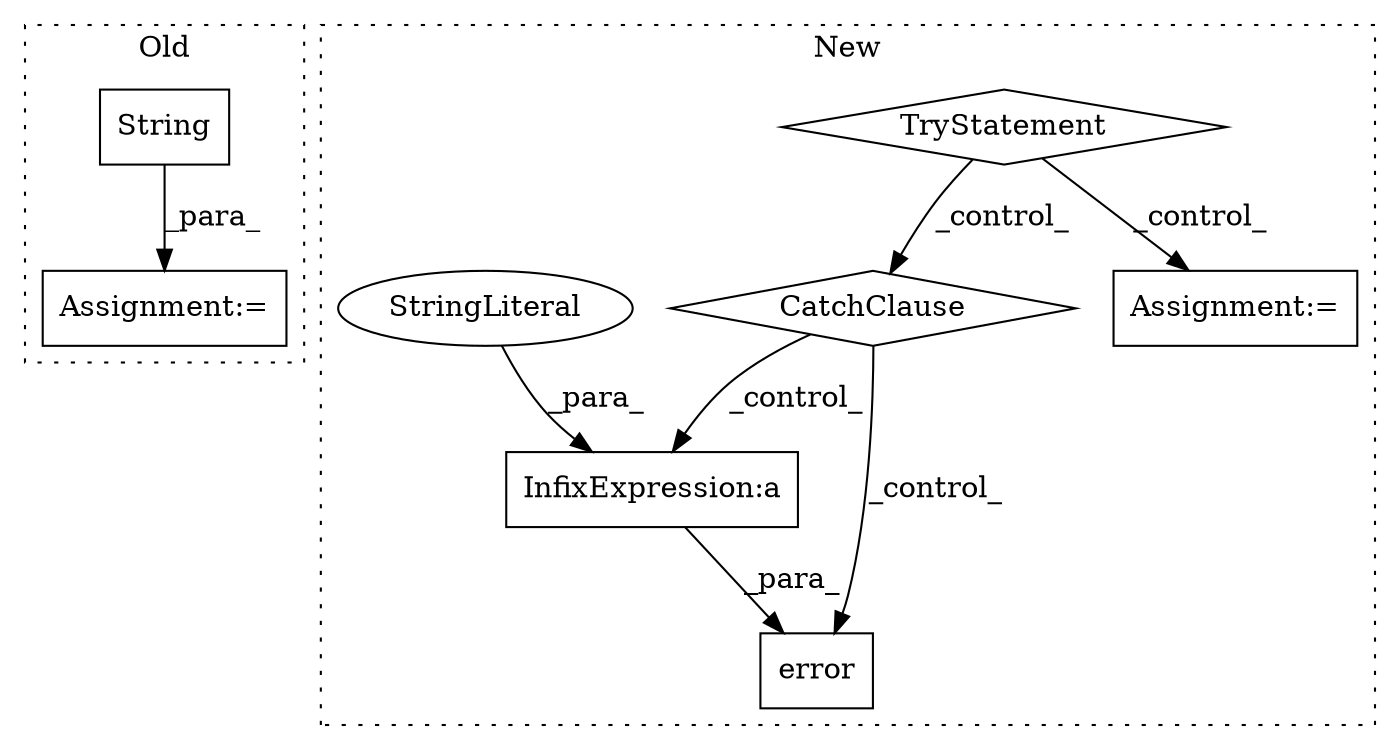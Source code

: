 digraph G {
subgraph cluster0 {
1 [label="String" a="32" s="6280,6296" l="7,1" shape="box"];
5 [label="Assignment:=" a="7" s="6215" l="1" shape="box"];
label = "Old";
style="dotted";
}
subgraph cluster1 {
2 [label="TryStatement" a="54" s="6539" l="4" shape="diamond"];
3 [label="CatchClause" a="12" s="6595,6635" l="17,2" shape="diamond"];
4 [label="Assignment:=" a="7" s="6562" l="1" shape="box"];
6 [label="error" a="32" s="6715,6726" l="6,1" shape="box"];
7 [label="InfixExpression:a" a="27" s="6682" l="3" shape="box"];
8 [label="StringLiteral" a="45" s="6658" l="24" shape="ellipse"];
label = "New";
style="dotted";
}
1 -> 5 [label="_para_"];
2 -> 3 [label="_control_"];
2 -> 4 [label="_control_"];
3 -> 7 [label="_control_"];
3 -> 6 [label="_control_"];
7 -> 6 [label="_para_"];
8 -> 7 [label="_para_"];
}
